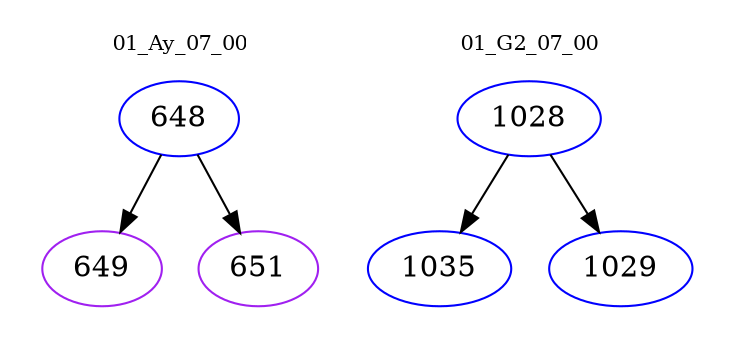 digraph{
subgraph cluster_0 {
color = white
label = "01_Ay_07_00";
fontsize=10;
T0_648 [label="648", color="blue"]
T0_648 -> T0_649 [color="black"]
T0_649 [label="649", color="purple"]
T0_648 -> T0_651 [color="black"]
T0_651 [label="651", color="purple"]
}
subgraph cluster_1 {
color = white
label = "01_G2_07_00";
fontsize=10;
T1_1028 [label="1028", color="blue"]
T1_1028 -> T1_1035 [color="black"]
T1_1035 [label="1035", color="blue"]
T1_1028 -> T1_1029 [color="black"]
T1_1029 [label="1029", color="blue"]
}
}
